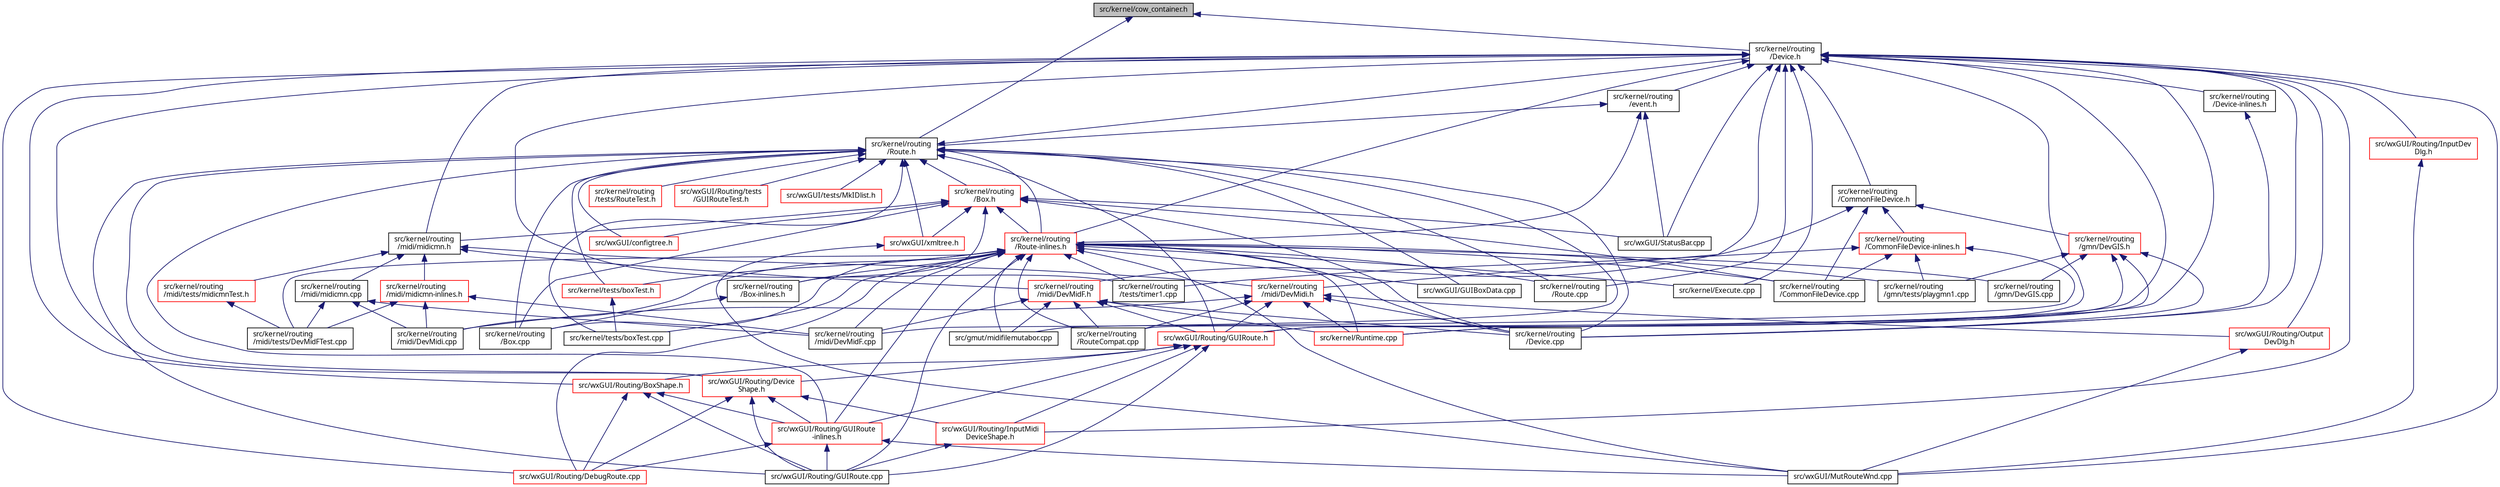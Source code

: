 digraph "src/kernel/cow_container.h"
{
  edge [fontname="Sans",fontsize="10",labelfontname="Sans",labelfontsize="10"];
  node [fontname="Sans",fontsize="10",shape=record];
  Node14 [label="src/kernel/cow_container.h",height=0.2,width=0.4,color="black", fillcolor="grey75", style="filled", fontcolor="black"];
  Node14 -> Node15 [dir="back",color="midnightblue",fontsize="10",style="solid",fontname="Sans"];
  Node15 [label="src/kernel/routing\l/Device.h",height=0.2,width=0.4,color="black", fillcolor="white", style="filled",URL="$de/d05/Device_8h.html",tooltip="Routing. "];
  Node15 -> Node16 [dir="back",color="midnightblue",fontsize="10",style="solid",fontname="Sans"];
  Node16 [label="src/kernel/routing\l/CommonFileDevice.h",height=0.2,width=0.4,color="black", fillcolor="white", style="filled",URL="$d9/d17/CommonFileDevice_8h.html"];
  Node16 -> Node17 [dir="back",color="midnightblue",fontsize="10",style="solid",fontname="Sans"];
  Node17 [label="src/kernel/routing\l/midi/DevMidF.h",height=0.2,width=0.4,color="red", fillcolor="white", style="filled",URL="$da/d3c/DevMidF_8h.html"];
  Node17 -> Node18 [dir="back",color="midnightblue",fontsize="10",style="solid",fontname="Sans"];
  Node18 [label="src/gmut/midifilemutabor.cpp",height=0.2,width=0.4,color="black", fillcolor="white", style="filled",URL="$d1/d0d/midifilemutabor_8cpp.html"];
  Node17 -> Node19 [dir="back",color="midnightblue",fontsize="10",style="solid",fontname="Sans"];
  Node19 [label="src/kernel/routing\l/Device.cpp",height=0.2,width=0.4,color="black", fillcolor="white", style="filled",URL="$d2/dc0/Device_8cpp.html",tooltip="Devices for routing. "];
  Node17 -> Node20 [dir="back",color="midnightblue",fontsize="10",style="solid",fontname="Sans"];
  Node20 [label="src/kernel/routing\l/midi/DevMidF.cpp",height=0.2,width=0.4,color="black", fillcolor="white", style="filled",URL="$d0/d6b/DevMidF_8cpp.html",tooltip="MIDI-File as device. "];
  Node17 -> Node26 [dir="back",color="midnightblue",fontsize="10",style="solid",fontname="Sans"];
  Node26 [label="src/kernel/Runtime.cpp",height=0.2,width=0.4,color="red", fillcolor="white", style="filled",URL="$db/d80/Runtime_8cpp.html"];
  Node17 -> Node30 [dir="back",color="midnightblue",fontsize="10",style="solid",fontname="Sans"];
  Node30 [label="src/kernel/routing\l/RouteCompat.cpp",height=0.2,width=0.4,color="black", fillcolor="white", style="filled",URL="$dd/db8/RouteCompat_8cpp.html",tooltip="Routing. "];
  Node17 -> Node32 [dir="back",color="midnightblue",fontsize="10",style="solid",fontname="Sans"];
  Node32 [label="src/wxGUI/Routing/GUIRoute.h",height=0.2,width=0.4,color="red", fillcolor="white", style="filled",URL="$d6/dfa/GUIRoute_8h.html"];
  Node32 -> Node33 [dir="back",color="midnightblue",fontsize="10",style="solid",fontname="Sans"];
  Node33 [label="src/wxGUI/Routing/Device\lShape.h",height=0.2,width=0.4,color="red", fillcolor="white", style="filled",URL="$d9/d4d/DeviceShape_8h.html",tooltip="Device shape base class for route window. "];
  Node33 -> Node56 [dir="back",color="midnightblue",fontsize="10",style="solid",fontname="Sans"];
  Node56 [label="src/wxGUI/Routing/GUIRoute\l-inlines.h",height=0.2,width=0.4,color="red", fillcolor="white", style="filled",URL="$d2/d73/GUIRoute-inlines_8h.html"];
  Node56 -> Node47 [dir="back",color="midnightblue",fontsize="10",style="solid",fontname="Sans"];
  Node47 [label="src/wxGUI/MutRouteWnd.cpp",height=0.2,width=0.4,color="black", fillcolor="white", style="filled",URL="$dc/def/MutRouteWnd_8cpp.html",tooltip="Routing window. "];
  Node56 -> Node60 [dir="back",color="midnightblue",fontsize="10",style="solid",fontname="Sans"];
  Node60 [label="src/wxGUI/Routing/DebugRoute.cpp",height=0.2,width=0.4,color="red", fillcolor="white", style="filled",URL="$dc/de8/wxGUI_2Routing_2DebugRoute_8cpp.html",tooltip="Debug functions for routing system. "];
  Node56 -> Node49 [dir="back",color="midnightblue",fontsize="10",style="solid",fontname="Sans"];
  Node49 [label="src/wxGUI/Routing/GUIRoute.cpp",height=0.2,width=0.4,color="black", fillcolor="white", style="filled",URL="$d4/dee/GUIRoute_8cpp.html"];
  Node33 -> Node60 [dir="back",color="midnightblue",fontsize="10",style="solid",fontname="Sans"];
  Node33 -> Node49 [dir="back",color="midnightblue",fontsize="10",style="solid",fontname="Sans"];
  Node33 -> Node79 [dir="back",color="midnightblue",fontsize="10",style="solid",fontname="Sans"];
  Node79 [label="src/wxGUI/Routing/InputMidi\lDeviceShape.h",height=0.2,width=0.4,color="red", fillcolor="white", style="filled",URL="$d3/d5e/InputMidiDeviceShape_8h.html",tooltip="MIDI input device shape for route window. "];
  Node79 -> Node49 [dir="back",color="midnightblue",fontsize="10",style="solid",fontname="Sans"];
  Node32 -> Node85 [dir="back",color="midnightblue",fontsize="10",style="solid",fontname="Sans"];
  Node85 [label="src/wxGUI/Routing/BoxShape.h",height=0.2,width=0.4,color="red", fillcolor="white", style="filled",URL="$d9/d49/BoxShape_8h.html",tooltip="Box shape for route window. "];
  Node85 -> Node56 [dir="back",color="midnightblue",fontsize="10",style="solid",fontname="Sans"];
  Node85 -> Node60 [dir="back",color="midnightblue",fontsize="10",style="solid",fontname="Sans"];
  Node85 -> Node49 [dir="back",color="midnightblue",fontsize="10",style="solid",fontname="Sans"];
  Node32 -> Node56 [dir="back",color="midnightblue",fontsize="10",style="solid",fontname="Sans"];
  Node32 -> Node49 [dir="back",color="midnightblue",fontsize="10",style="solid",fontname="Sans"];
  Node32 -> Node79 [dir="back",color="midnightblue",fontsize="10",style="solid",fontname="Sans"];
  Node16 -> Node89 [dir="back",color="midnightblue",fontsize="10",style="solid",fontname="Sans"];
  Node89 [label="src/kernel/routing\l/CommonFileDevice-inlines.h",height=0.2,width=0.4,color="red", fillcolor="white", style="filled",URL="$d9/d6a/CommonFileDevice-inlines_8h.html"];
  Node89 -> Node90 [dir="back",color="midnightblue",fontsize="10",style="solid",fontname="Sans"];
  Node90 [label="src/kernel/routing\l/CommonFileDevice.cpp",height=0.2,width=0.4,color="black", fillcolor="white", style="filled",URL="$dc/d72/CommonFileDevice_8cpp.html"];
  Node89 -> Node92 [dir="back",color="midnightblue",fontsize="10",style="solid",fontname="Sans"];
  Node92 [label="src/kernel/routing\l/gmn/tests/playgmn1.cpp",height=0.2,width=0.4,color="black", fillcolor="white", style="filled",URL="$d3/d06/playgmn1_8cpp.html"];
  Node89 -> Node20 [dir="back",color="midnightblue",fontsize="10",style="solid",fontname="Sans"];
  Node89 -> Node95 [dir="back",color="midnightblue",fontsize="10",style="solid",fontname="Sans"];
  Node95 [label="src/kernel/routing\l/tests/timer1.cpp",height=0.2,width=0.4,color="black", fillcolor="white", style="filled",URL="$d9/d9a/timer1_8cpp.html"];
  Node16 -> Node90 [dir="back",color="midnightblue",fontsize="10",style="solid",fontname="Sans"];
  Node16 -> Node96 [dir="back",color="midnightblue",fontsize="10",style="solid",fontname="Sans"];
  Node96 [label="src/kernel/routing\l/gmn/DevGIS.h",height=0.2,width=0.4,color="red", fillcolor="white", style="filled",URL="$da/d81/DevGIS_8h.html"];
  Node96 -> Node19 [dir="back",color="midnightblue",fontsize="10",style="solid",fontname="Sans"];
  Node96 -> Node97 [dir="back",color="midnightblue",fontsize="10",style="solid",fontname="Sans"];
  Node97 [label="src/kernel/routing\l/gmn/DevGIS.cpp",height=0.2,width=0.4,color="black", fillcolor="white", style="filled",URL="$db/d78/DevGIS_8cpp.html",tooltip="GUIDO Music Notation file. "];
  Node96 -> Node92 [dir="back",color="midnightblue",fontsize="10",style="solid",fontname="Sans"];
  Node96 -> Node26 [dir="back",color="midnightblue",fontsize="10",style="solid",fontname="Sans"];
  Node96 -> Node32 [dir="back",color="midnightblue",fontsize="10",style="solid",fontname="Sans"];
  Node15 -> Node98 [dir="back",color="midnightblue",fontsize="10",style="solid",fontname="Sans"];
  Node98 [label="src/kernel/routing\l/event.h",height=0.2,width=0.4,color="black", fillcolor="white", style="filled",URL="$dd/d20/event_8h.html"];
  Node98 -> Node99 [dir="back",color="midnightblue",fontsize="10",style="solid",fontname="Sans"];
  Node99 [label="src/kernel/routing\l/Route.h",height=0.2,width=0.4,color="black", fillcolor="white", style="filled",URL="$d1/d65/Route_8h.html",tooltip="Routing. "];
  Node99 -> Node15 [dir="back",color="midnightblue",fontsize="10",style="solid",fontname="Sans"];
  Node99 -> Node100 [dir="back",color="midnightblue",fontsize="10",style="solid",fontname="Sans"];
  Node100 [label="src/kernel/routing\l/Box.h",height=0.2,width=0.4,color="red", fillcolor="white", style="filled",URL="$de/d0f/Box_8h.html",tooltip="Mutabor Box for C++. "];
  Node100 -> Node101 [dir="back",color="midnightblue",fontsize="10",style="solid",fontname="Sans"];
  Node101 [label="src/kernel/routing\l/midi/midicmn.h",height=0.2,width=0.4,color="black", fillcolor="white", style="filled",URL="$de/d21/midicmn_8h.html"];
  Node101 -> Node17 [dir="back",color="midnightblue",fontsize="10",style="solid",fontname="Sans"];
  Node101 -> Node102 [dir="back",color="midnightblue",fontsize="10",style="solid",fontname="Sans"];
  Node102 [label="src/kernel/routing\l/midi/DevMidi.h",height=0.2,width=0.4,color="red", fillcolor="white", style="filled",URL="$d4/da2/DevMidi_8h.html",tooltip="Classes for midi port. "];
  Node102 -> Node19 [dir="back",color="midnightblue",fontsize="10",style="solid",fontname="Sans"];
  Node102 -> Node103 [dir="back",color="midnightblue",fontsize="10",style="solid",fontname="Sans"];
  Node103 [label="src/kernel/routing\l/midi/DevMidi.cpp",height=0.2,width=0.4,color="black", fillcolor="white", style="filled",URL="$df/d8f/DevMidi_8cpp.html",tooltip="Midi Port IO (Mutabor layer) "];
  Node102 -> Node26 [dir="back",color="midnightblue",fontsize="10",style="solid",fontname="Sans"];
  Node102 -> Node30 [dir="back",color="midnightblue",fontsize="10",style="solid",fontname="Sans"];
  Node102 -> Node32 [dir="back",color="midnightblue",fontsize="10",style="solid",fontname="Sans"];
  Node102 -> Node104 [dir="back",color="midnightblue",fontsize="10",style="solid",fontname="Sans"];
  Node104 [label="src/wxGUI/Routing/Output\lDevDlg.h",height=0.2,width=0.4,color="red", fillcolor="white", style="filled",URL="$de/d50/OutputDevDlg_8h.html"];
  Node104 -> Node47 [dir="back",color="midnightblue",fontsize="10",style="solid",fontname="Sans"];
  Node101 -> Node106 [dir="back",color="midnightblue",fontsize="10",style="solid",fontname="Sans"];
  Node106 [label="src/kernel/routing\l/midi/midicmn-inlines.h",height=0.2,width=0.4,color="red", fillcolor="white", style="filled",URL="$d9/d34/midicmn-inlines_8h.html"];
  Node106 -> Node20 [dir="back",color="midnightblue",fontsize="10",style="solid",fontname="Sans"];
  Node106 -> Node103 [dir="back",color="midnightblue",fontsize="10",style="solid",fontname="Sans"];
  Node106 -> Node22 [dir="back",color="midnightblue",fontsize="10",style="solid",fontname="Sans"];
  Node22 [label="src/kernel/routing\l/midi/tests/DevMidFTest.cpp",height=0.2,width=0.4,color="black", fillcolor="white", style="filled",URL="$d9/d99/DevMidFTest_8cpp.html"];
  Node101 -> Node107 [dir="back",color="midnightblue",fontsize="10",style="solid",fontname="Sans"];
  Node107 [label="src/kernel/routing\l/midi/midicmn.cpp",height=0.2,width=0.4,color="black", fillcolor="white", style="filled",URL="$d3/d0f/midicmn_8cpp.html"];
  Node107 -> Node20 [dir="back",color="midnightblue",fontsize="10",style="solid",fontname="Sans"];
  Node107 -> Node103 [dir="back",color="midnightblue",fontsize="10",style="solid",fontname="Sans"];
  Node107 -> Node22 [dir="back",color="midnightblue",fontsize="10",style="solid",fontname="Sans"];
  Node101 -> Node108 [dir="back",color="midnightblue",fontsize="10",style="solid",fontname="Sans"];
  Node108 [label="src/kernel/routing\l/midi/tests/midicmnTest.h",height=0.2,width=0.4,color="red", fillcolor="white", style="filled",URL="$dd/d56/midicmnTest_8h.html"];
  Node108 -> Node22 [dir="back",color="midnightblue",fontsize="10",style="solid",fontname="Sans"];
  Node100 -> Node109 [dir="back",color="midnightblue",fontsize="10",style="solid",fontname="Sans"];
  Node109 [label="src/kernel/routing\l/Route-inlines.h",height=0.2,width=0.4,color="red", fillcolor="white", style="filled",URL="$d2/d2c/Route-inlines_8h.html"];
  Node109 -> Node18 [dir="back",color="midnightblue",fontsize="10",style="solid",fontname="Sans"];
  Node109 -> Node110 [dir="back",color="midnightblue",fontsize="10",style="solid",fontname="Sans"];
  Node110 [label="src/kernel/Execute.cpp",height=0.2,width=0.4,color="black", fillcolor="white", style="filled",URL="$df/d23/Execute_8cpp.html"];
  Node109 -> Node111 [dir="back",color="midnightblue",fontsize="10",style="solid",fontname="Sans"];
  Node111 [label="src/kernel/routing\l/Box-inlines.h",height=0.2,width=0.4,color="black", fillcolor="white", style="filled",URL="$d6/d9a/Box-inlines_8h.html"];
  Node111 -> Node112 [dir="back",color="midnightblue",fontsize="10",style="solid",fontname="Sans"];
  Node112 [label="src/kernel/routing\l/Box.cpp",height=0.2,width=0.4,color="black", fillcolor="white", style="filled",URL="$dd/dc6/Box_8cpp.html",tooltip="Devices for routing. "];
  Node109 -> Node112 [dir="back",color="midnightblue",fontsize="10",style="solid",fontname="Sans"];
  Node109 -> Node90 [dir="back",color="midnightblue",fontsize="10",style="solid",fontname="Sans"];
  Node109 -> Node60 [dir="back",color="midnightblue",fontsize="10",style="solid",fontname="Sans"];
  Node109 -> Node19 [dir="back",color="midnightblue",fontsize="10",style="solid",fontname="Sans"];
  Node109 -> Node97 [dir="back",color="midnightblue",fontsize="10",style="solid",fontname="Sans"];
  Node109 -> Node92 [dir="back",color="midnightblue",fontsize="10",style="solid",fontname="Sans"];
  Node109 -> Node20 [dir="back",color="midnightblue",fontsize="10",style="solid",fontname="Sans"];
  Node109 -> Node103 [dir="back",color="midnightblue",fontsize="10",style="solid",fontname="Sans"];
  Node109 -> Node22 [dir="back",color="midnightblue",fontsize="10",style="solid",fontname="Sans"];
  Node109 -> Node26 [dir="back",color="midnightblue",fontsize="10",style="solid",fontname="Sans"];
  Node109 -> Node113 [dir="back",color="midnightblue",fontsize="10",style="solid",fontname="Sans"];
  Node113 [label="src/kernel/routing\l/Route.cpp",height=0.2,width=0.4,color="black", fillcolor="white", style="filled",URL="$d8/dfb/Route_8cpp.html",tooltip="Routing. "];
  Node109 -> Node30 [dir="back",color="midnightblue",fontsize="10",style="solid",fontname="Sans"];
  Node109 -> Node95 [dir="back",color="midnightblue",fontsize="10",style="solid",fontname="Sans"];
  Node109 -> Node114 [dir="back",color="midnightblue",fontsize="10",style="solid",fontname="Sans"];
  Node114 [label="src/kernel/tests/boxTest.h",height=0.2,width=0.4,color="red", fillcolor="white", style="filled",URL="$dc/d2f/boxTest_8h.html"];
  Node114 -> Node115 [dir="back",color="midnightblue",fontsize="10",style="solid",fontname="Sans"];
  Node115 [label="src/kernel/tests/boxTest.cpp",height=0.2,width=0.4,color="black", fillcolor="white", style="filled",URL="$d1/da7/boxTest_8cpp.html"];
  Node109 -> Node115 [dir="back",color="midnightblue",fontsize="10",style="solid",fontname="Sans"];
  Node109 -> Node38 [dir="back",color="midnightblue",fontsize="10",style="solid",fontname="Sans"];
  Node38 [label="src/wxGUI/GUIBoxData.cpp",height=0.2,width=0.4,color="black", fillcolor="white", style="filled",URL="$d2/dd3/GUIBoxData_8cpp.html"];
  Node109 -> Node47 [dir="back",color="midnightblue",fontsize="10",style="solid",fontname="Sans"];
  Node109 -> Node56 [dir="back",color="midnightblue",fontsize="10",style="solid",fontname="Sans"];
  Node109 -> Node49 [dir="back",color="midnightblue",fontsize="10",style="solid",fontname="Sans"];
  Node100 -> Node111 [dir="back",color="midnightblue",fontsize="10",style="solid",fontname="Sans"];
  Node100 -> Node112 [dir="back",color="midnightblue",fontsize="10",style="solid",fontname="Sans"];
  Node100 -> Node90 [dir="back",color="midnightblue",fontsize="10",style="solid",fontname="Sans"];
  Node100 -> Node19 [dir="back",color="midnightblue",fontsize="10",style="solid",fontname="Sans"];
  Node100 -> Node124 [dir="back",color="midnightblue",fontsize="10",style="solid",fontname="Sans"];
  Node124 [label="src/wxGUI/configtree.h",height=0.2,width=0.4,color="red", fillcolor="white", style="filled",URL="$d5/d6b/configtree_8h.html"];
  Node100 -> Node130 [dir="back",color="midnightblue",fontsize="10",style="solid",fontname="Sans"];
  Node130 [label="src/wxGUI/xmltree.h",height=0.2,width=0.4,color="red", fillcolor="white", style="filled",URL="$d8/d53/xmltree_8h.html"];
  Node130 -> Node47 [dir="back",color="midnightblue",fontsize="10",style="solid",fontname="Sans"];
  Node100 -> Node132 [dir="back",color="midnightblue",fontsize="10",style="solid",fontname="Sans"];
  Node132 [label="src/wxGUI/StatusBar.cpp",height=0.2,width=0.4,color="black", fillcolor="white", style="filled",URL="$d5/de4/StatusBar_8cpp.html"];
  Node99 -> Node18 [dir="back",color="midnightblue",fontsize="10",style="solid",fontname="Sans"];
  Node99 -> Node109 [dir="back",color="midnightblue",fontsize="10",style="solid",fontname="Sans"];
  Node99 -> Node112 [dir="back",color="midnightblue",fontsize="10",style="solid",fontname="Sans"];
  Node99 -> Node19 [dir="back",color="midnightblue",fontsize="10",style="solid",fontname="Sans"];
  Node99 -> Node113 [dir="back",color="midnightblue",fontsize="10",style="solid",fontname="Sans"];
  Node99 -> Node134 [dir="back",color="midnightblue",fontsize="10",style="solid",fontname="Sans"];
  Node134 [label="src/kernel/routing\l/tests/RouteTest.h",height=0.2,width=0.4,color="red", fillcolor="white", style="filled",URL="$dc/d45/RouteTest_8h.html"];
  Node99 -> Node114 [dir="back",color="midnightblue",fontsize="10",style="solid",fontname="Sans"];
  Node99 -> Node115 [dir="back",color="midnightblue",fontsize="10",style="solid",fontname="Sans"];
  Node99 -> Node124 [dir="back",color="midnightblue",fontsize="10",style="solid",fontname="Sans"];
  Node99 -> Node33 [dir="back",color="midnightblue",fontsize="10",style="solid",fontname="Sans"];
  Node99 -> Node32 [dir="back",color="midnightblue",fontsize="10",style="solid",fontname="Sans"];
  Node99 -> Node38 [dir="back",color="midnightblue",fontsize="10",style="solid",fontname="Sans"];
  Node99 -> Node56 [dir="back",color="midnightblue",fontsize="10",style="solid",fontname="Sans"];
  Node99 -> Node130 [dir="back",color="midnightblue",fontsize="10",style="solid",fontname="Sans"];
  Node99 -> Node49 [dir="back",color="midnightblue",fontsize="10",style="solid",fontname="Sans"];
  Node99 -> Node135 [dir="back",color="midnightblue",fontsize="10",style="solid",fontname="Sans"];
  Node135 [label="src/wxGUI/Routing/tests\l/GUIRouteTest.h",height=0.2,width=0.4,color="red", fillcolor="white", style="filled",URL="$d0/d8b/GUIRouteTest_8h.html"];
  Node99 -> Node136 [dir="back",color="midnightblue",fontsize="10",style="solid",fontname="Sans"];
  Node136 [label="src/wxGUI/tests/MkIDlist.h",height=0.2,width=0.4,color="red", fillcolor="white", style="filled",URL="$d5/dfb/MkIDlist_8h.html"];
  Node98 -> Node109 [dir="back",color="midnightblue",fontsize="10",style="solid",fontname="Sans"];
  Node98 -> Node132 [dir="back",color="midnightblue",fontsize="10",style="solid",fontname="Sans"];
  Node15 -> Node101 [dir="back",color="midnightblue",fontsize="10",style="solid",fontname="Sans"];
  Node15 -> Node109 [dir="back",color="midnightblue",fontsize="10",style="solid",fontname="Sans"];
  Node15 -> Node110 [dir="back",color="midnightblue",fontsize="10",style="solid",fontname="Sans"];
  Node15 -> Node60 [dir="back",color="midnightblue",fontsize="10",style="solid",fontname="Sans"];
  Node15 -> Node137 [dir="back",color="midnightblue",fontsize="10",style="solid",fontname="Sans"];
  Node137 [label="src/kernel/routing\l/Device-inlines.h",height=0.2,width=0.4,color="black", fillcolor="white", style="filled",URL="$d8/d4d/Device-inlines_8h.html"];
  Node137 -> Node19 [dir="back",color="midnightblue",fontsize="10",style="solid",fontname="Sans"];
  Node15 -> Node19 [dir="back",color="midnightblue",fontsize="10",style="solid",fontname="Sans"];
  Node15 -> Node102 [dir="back",color="midnightblue",fontsize="10",style="solid",fontname="Sans"];
  Node15 -> Node26 [dir="back",color="midnightblue",fontsize="10",style="solid",fontname="Sans"];
  Node15 -> Node113 [dir="back",color="midnightblue",fontsize="10",style="solid",fontname="Sans"];
  Node15 -> Node30 [dir="back",color="midnightblue",fontsize="10",style="solid",fontname="Sans"];
  Node15 -> Node95 [dir="back",color="midnightblue",fontsize="10",style="solid",fontname="Sans"];
  Node15 -> Node33 [dir="back",color="midnightblue",fontsize="10",style="solid",fontname="Sans"];
  Node15 -> Node32 [dir="back",color="midnightblue",fontsize="10",style="solid",fontname="Sans"];
  Node15 -> Node85 [dir="back",color="midnightblue",fontsize="10",style="solid",fontname="Sans"];
  Node15 -> Node138 [dir="back",color="midnightblue",fontsize="10",style="solid",fontname="Sans"];
  Node138 [label="src/wxGUI/Routing/InputDev\lDlg.h",height=0.2,width=0.4,color="red", fillcolor="white", style="filled",URL="$d9/d12/InputDevDlg_8h.html"];
  Node138 -> Node47 [dir="back",color="midnightblue",fontsize="10",style="solid",fontname="Sans"];
  Node15 -> Node104 [dir="back",color="midnightblue",fontsize="10",style="solid",fontname="Sans"];
  Node15 -> Node47 [dir="back",color="midnightblue",fontsize="10",style="solid",fontname="Sans"];
  Node15 -> Node79 [dir="back",color="midnightblue",fontsize="10",style="solid",fontname="Sans"];
  Node15 -> Node132 [dir="back",color="midnightblue",fontsize="10",style="solid",fontname="Sans"];
  Node14 -> Node99 [dir="back",color="midnightblue",fontsize="10",style="solid",fontname="Sans"];
}
